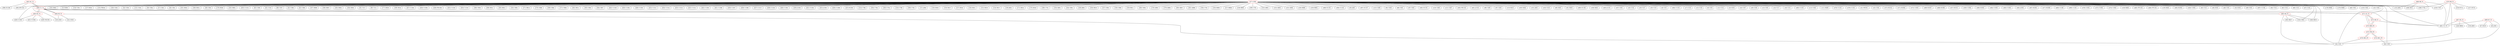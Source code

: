 graph {
	462 [label="(462) R1_T1" color=red]
	395 [label="(395) BT1101"]
	396 [label="(396) D1108"]
	466 [label="(466) U1_T1"]
	463 [label="(463) R2_T1" color=red]
	431 [label="(431) U1304"]
	428 [label="(428) U1302"]
	429 [label="(429) TR1301"]
	466 [label="(466) U1_T1"]
	464 [label="(464) R3_T1" color=red]
	34 [label="(34) U201"]
	141 [label="(141) D501"]
	142 [label="(142) J502"]
	466 [label="(466) U1_T1"]
	465 [label="(465) R4_T1" color=red]
	282 [label="(282) R817"]
	254 [label="(254) U801"]
	34 [label="(34) U201"]
	246 [label="(246) R810"]
	466 [label="(466) U1_T1"]
	466 [label="(466) U1_T1" color=red]
	461 [label="(461) U2_T1"]
	464 [label="(464) R3_T1"]
	463 [label="(463) R2_T1"]
	462 [label="(462) R1_T1"]
	471 [label="(471) Q1_T1"]
	465 [label="(465) R4_T1"]
	467 [label="(467) R5_T1" color=red]
	150 [label="(150) J603"]
	148 [label="(148) R604"]
	461 [label="(461) U2_T1"]
	468 [label="(468) R6_T1" color=red]
	34 [label="(34) U201"]
	168 [label="(168) D611"]
	152 [label="(152) J601"]
	461 [label="(461) U2_T1"]
	469 [label="(469) R7_T1" color=red]
	45 [label="(45) J301"]
	44 [label="(44) U302"]
	47 [label="(47) R310"]
	461 [label="(461) U2_T1"]
	470 [label="(470) R8_T1" color=red]
	186 [label="(186) U702"]
	219 [label="(219) C707"]
	218 [label="(218) R715"]
	217 [label="(217) R723"]
	34 [label="(34) U201"]
	461 [label="(461) U2_T1"]
	471 [label="(471) Q1_T1" color=red]
	466 [label="(466) U1_T1"]
	475 [label="(475) R80_P3"]
	472 [label="(472) R9_T1"]
	472 [label="(472) R9_T1" color=red]
	461 [label="(461) U2_T1"]
	475 [label="(475) R80_P3"]
	471 [label="(471) Q1_T1"]
	473 [label="(473) T80_P3" color=red]
	474 [label="(474) R81_P3"]
	476 [label="(476) R82_P3"]
	475 [label="(475) R80_P3"]
	474 [label="(474) R81_P3" color=red]
	44 [label="(44) U302"]
	473 [label="(473) T80_P3"]
	475 [label="(475) R80_P3" color=red]
	472 [label="(472) R9_T1"]
	471 [label="(471) Q1_T1"]
	473 [label="(473) T80_P3"]
	476 [label="(476) R82_P3" color=red]
	34 [label="(34) U201"]
	473 [label="(473) T80_P3"]
	477 [label="(477) GND" color=red]
	178 [label="(178) D604"]
	179 [label="(179) D606"]
	48 [label="(48) U301"]
	142 [label="(142) J502"]
	133 [label="(133) C502"]
	52 [label="(52) C303"]
	163 [label="(163) D602"]
	53 [label="(53) R309"]
	134 [label="(134) C501"]
	137 [label="(137) R501"]
	135 [label="(135) FB502"]
	140 [label="(140) C503"]
	54 [label="(54) U303"]
	131 [label="(131) U501"]
	44 [label="(44) U302"]
	58 [label="(58) C304"]
	57 [label="(57) C302"]
	56 [label="(56) C301"]
	161 [label="(161) D632"]
	160 [label="(160) D631"]
	59 [label="(59) C305"]
	176 [label="(176) D626"]
	162 [label="(162) D601"]
	435 [label="(435) C1315"]
	62 [label="(62) C309"]
	61 [label="(61) C310"]
	60 [label="(60) C307"]
	42 [label="(42) C306"]
	168 [label="(168) D611"]
	43 [label="(43) C308"]
	167 [label="(167) D609"]
	166 [label="(166) D607"]
	165 [label="(165) D605"]
	164 [label="(164) D603"]
	81 [label="(81) C317"]
	80 [label="(80) C311"]
	177 [label="(177) D629"]
	169 [label="(169) D614"]
	457 [label="(457) C1301"]
	456 [label="(456) U1305"]
	458 [label="(458) FB1303"]
	455 [label="(455) C1319"]
	454 [label="(454) C1310"]
	266 [label="(266) U803"]
	268 [label="(268) D812"]
	265 [label="(265) R812"]
	245 [label="(245) C805"]
	271 [label="(271) R813"]
	270 [label="(270) C808"]
	269 [label="(269) C804"]
	272 [label="(272) U804"]
	262 [label="(262) D811"]
	263 [label="(263) C803"]
	264 [label="(264) C807"]
	445 [label="(445) C1318"]
	450 [label="(450) C1305"]
	449 [label="(449) U1303"]
	425 [label="(425) C1311"]
	428 [label="(428) U1302"]
	434 [label="(434) C1314"]
	433 [label="(433) C1313"]
	432 [label="(432) C1312"]
	442 [label="(442) C1303"]
	441 [label="(441) C1308"]
	439 [label="(439) C1307"]
	438 [label="(438) C1306"]
	437 [label="(437) C1317"]
	436 [label="(436) C1316"]
	440 [label="(440) C1302"]
	430 [label="(430) J1303"]
	451 [label="(451) U1301"]
	453 [label="(453) J1302"]
	426 [label="(426) C1309"]
	423 [label="(423) R1303"]
	246 [label="(246) R810"]
	214 [label="(214) C706"]
	204 [label="(204) C704"]
	219 [label="(219) C707"]
	185 [label="(185) U701"]
	186 [label="(186) U702"]
	224 [label="(224) C708"]
	209 [label="(209) C705"]
	152 [label="(152) J601"]
	151 [label="(151) J604"]
	159 [label="(159) D630"]
	158 [label="(158) D627"]
	157 [label="(157) D624"]
	156 [label="(156) D621"]
	155 [label="(155) D619"]
	154 [label="(154) D617"]
	149 [label="(149) J602"]
	171 [label="(171) D615"]
	170 [label="(170) D618"]
	189 [label="(189) C701"]
	234 [label="(234) Q801"]
	244 [label="(244) C801"]
	240 [label="(240) J805"]
	256 [label="(256) D810"]
	257 [label="(257) C802"]
	258 [label="(258) C806"]
	259 [label="(259) R811"]
	260 [label="(260) U802"]
	254 [label="(254) U801"]
	278 [label="(278) Q805"]
	279 [label="(279) Q806"]
	280 [label="(280) Q807"]
	281 [label="(281) Q808"]
	194 [label="(194) C702"]
	226 [label="(226) D809"]
	227 [label="(227) R808"]
	228 [label="(228) R805"]
	199 [label="(199) C703"]
	233 [label="(233) Q802"]
	232 [label="(232) Q803"]
	231 [label="(231) Q804"]
	230 [label="(230) R806"]
	229 [label="(229) R804"]
	388 [label="(388) D1105"]
	394 [label="(394) U1102"]
	93 [label="(93) J402"]
	387 [label="(387) D1107"]
	122 [label="(122) C408"]
	95 [label="(95) U403"]
	86 [label="(86) U401"]
	87 [label="(87) C402"]
	382 [label="(382) D1102"]
	120 [label="(120) C406"]
	121 [label="(121) C407"]
	392 [label="(392) FB1102"]
	401 [label="(401) J1102"]
	96 [label="(96) C409"]
	97 [label="(97) C405"]
	110 [label="(110) R410"]
	100 [label="(100) D404"]
	101 [label="(101) J403"]
	103 [label="(103) C410"]
	90 [label="(90) D402"]
	91 [label="(91) D403"]
	390 [label="(390) D1106"]
	106 [label="(106) R402"]
	403 [label="(403) J1101"]
	107 [label="(107) C401"]
	18 [label="(18) C224"]
	19 [label="(19) C227"]
	20 [label="(20) C210"]
	8 [label="(8) C231"]
	384 [label="(384) C1103"]
	17 [label="(17) C223"]
	34 [label="(34) U201"]
	15 [label="(15) C218"]
	9 [label="(9) C203"]
	12 [label="(12) C214"]
	23 [label="(23) X202"]
	24 [label="(24) C207"]
	29 [label="(29) C230"]
	13 [label="(13) C205"]
	14 [label="(14) C217"]
	16 [label="(16) C221"]
	383 [label="(383) C1102"]
	113 [label="(113) U402"]
	111 [label="(111) R409"]
	378 [label="(378) U1101"]
	379 [label="(379) C1101"]
	31 [label="(31) SW201"]
	33 [label="(33) C204"]
	372 [label="(372) R1014"]
	371 [label="(371) R1004"]
	373 [label="(373) C1003"]
	369 [label="(369) R1007"]
	368 [label="(368) R1006"]
	357 [label="(357) R1015"]
	359 [label="(359) C1004"]
	360 [label="(360) D1001"]
	364 [label="(364) U1003"]
	363 [label="(363) U1002"]
	362 [label="(362) J1001"]
	367 [label="(367) R1001"]
	377 [label="(377) R1009"]
	400 [label="(400) C1106"]
	399 [label="(399) C1105"]
	376 [label="(376) C1001"]
	375 [label="(375) U1001"]
	374 [label="(374) C1002"]
	128 [label="(128) R408"]
	405 [label="(405) TP1102"]
	404 [label="(404) TP1101"]
	129 [label="(129) R403"]
	365 [label="(365) R1002"]
	358 [label="(358) C1005"]
	63 [label="(63) C312"]
	36 [label="(36) D203"]
	40 [label="(40) C201"]
	35 [label="(35) D202"]
	39 [label="(39) U202"]
	395 [label="(395) BT1101"]
	397 [label="(397) C1104"]
	64 [label="(64) C314"]
	65 [label="(65) C315"]
	66 [label="(66) C313"]
	67 [label="(67) C316"]
	466 [label="(466) U1_T1"]
	461 [label="(461) U2_T1"]
	471 [label="(471) Q1_T1"]
	462 -- 395
	462 -- 396
	462 -- 466
	463 -- 431
	463 -- 428
	463 -- 429
	463 -- 466
	464 -- 34
	464 -- 141
	464 -- 142
	464 -- 466
	465 -- 282
	465 -- 254
	465 -- 34
	465 -- 246
	465 -- 466
	466 -- 461
	466 -- 464
	466 -- 463
	466 -- 462
	466 -- 471
	466 -- 465
	467 -- 150
	467 -- 148
	467 -- 461
	468 -- 34
	468 -- 168
	468 -- 152
	468 -- 461
	469 -- 45
	469 -- 44
	469 -- 47
	469 -- 461
	470 -- 186
	470 -- 219
	470 -- 218
	470 -- 217
	470 -- 34
	470 -- 461
	471 -- 466
	471 -- 475
	471 -- 472
	472 -- 461
	472 -- 475
	472 -- 471
	473 -- 474
	473 -- 476
	473 -- 475
	474 -- 44
	474 -- 473
	475 -- 472
	475 -- 471
	475 -- 473
	476 -- 34
	476 -- 473
	477 -- 178
	477 -- 179
	477 -- 48
	477 -- 142
	477 -- 133
	477 -- 52
	477 -- 163
	477 -- 53
	477 -- 134
	477 -- 137
	477 -- 135
	477 -- 140
	477 -- 54
	477 -- 131
	477 -- 44
	477 -- 58
	477 -- 57
	477 -- 56
	477 -- 161
	477 -- 160
	477 -- 59
	477 -- 176
	477 -- 162
	477 -- 435
	477 -- 62
	477 -- 61
	477 -- 60
	477 -- 42
	477 -- 168
	477 -- 43
	477 -- 167
	477 -- 166
	477 -- 165
	477 -- 164
	477 -- 81
	477 -- 80
	477 -- 177
	477 -- 169
	477 -- 457
	477 -- 456
	477 -- 458
	477 -- 455
	477 -- 454
	477 -- 266
	477 -- 268
	477 -- 265
	477 -- 245
	477 -- 271
	477 -- 270
	477 -- 269
	477 -- 272
	477 -- 262
	477 -- 263
	477 -- 264
	477 -- 445
	477 -- 450
	477 -- 449
	477 -- 425
	477 -- 428
	477 -- 434
	477 -- 433
	477 -- 432
	477 -- 442
	477 -- 441
	477 -- 439
	477 -- 438
	477 -- 437
	477 -- 436
	477 -- 440
	477 -- 430
	477 -- 451
	477 -- 453
	477 -- 426
	477 -- 423
	477 -- 246
	477 -- 214
	477 -- 204
	477 -- 219
	477 -- 185
	477 -- 186
	477 -- 224
	477 -- 209
	477 -- 152
	477 -- 151
	477 -- 159
	477 -- 158
	477 -- 157
	477 -- 156
	477 -- 155
	477 -- 154
	477 -- 149
	477 -- 171
	477 -- 170
	477 -- 189
	477 -- 234
	477 -- 244
	477 -- 240
	477 -- 256
	477 -- 257
	477 -- 258
	477 -- 259
	477 -- 260
	477 -- 254
	477 -- 278
	477 -- 279
	477 -- 280
	477 -- 281
	477 -- 194
	477 -- 226
	477 -- 227
	477 -- 228
	477 -- 199
	477 -- 233
	477 -- 232
	477 -- 231
	477 -- 230
	477 -- 229
	477 -- 388
	477 -- 394
	477 -- 93
	477 -- 387
	477 -- 122
	477 -- 95
	477 -- 86
	477 -- 87
	477 -- 382
	477 -- 120
	477 -- 121
	477 -- 392
	477 -- 401
	477 -- 96
	477 -- 97
	477 -- 110
	477 -- 100
	477 -- 101
	477 -- 103
	477 -- 90
	477 -- 91
	477 -- 390
	477 -- 106
	477 -- 403
	477 -- 107
	477 -- 18
	477 -- 19
	477 -- 20
	477 -- 8
	477 -- 384
	477 -- 17
	477 -- 34
	477 -- 15
	477 -- 9
	477 -- 12
	477 -- 23
	477 -- 24
	477 -- 29
	477 -- 13
	477 -- 14
	477 -- 16
	477 -- 383
	477 -- 113
	477 -- 111
	477 -- 378
	477 -- 379
	477 -- 31
	477 -- 33
	477 -- 372
	477 -- 371
	477 -- 373
	477 -- 369
	477 -- 368
	477 -- 357
	477 -- 359
	477 -- 360
	477 -- 364
	477 -- 363
	477 -- 362
	477 -- 367
	477 -- 377
	477 -- 400
	477 -- 399
	477 -- 376
	477 -- 375
	477 -- 374
	477 -- 128
	477 -- 405
	477 -- 404
	477 -- 129
	477 -- 365
	477 -- 358
	477 -- 63
	477 -- 36
	477 -- 40
	477 -- 35
	477 -- 39
	477 -- 395
	477 -- 397
	477 -- 64
	477 -- 65
	477 -- 66
	477 -- 67
	477 -- 466
	477 -- 461
	477 -- 471
}